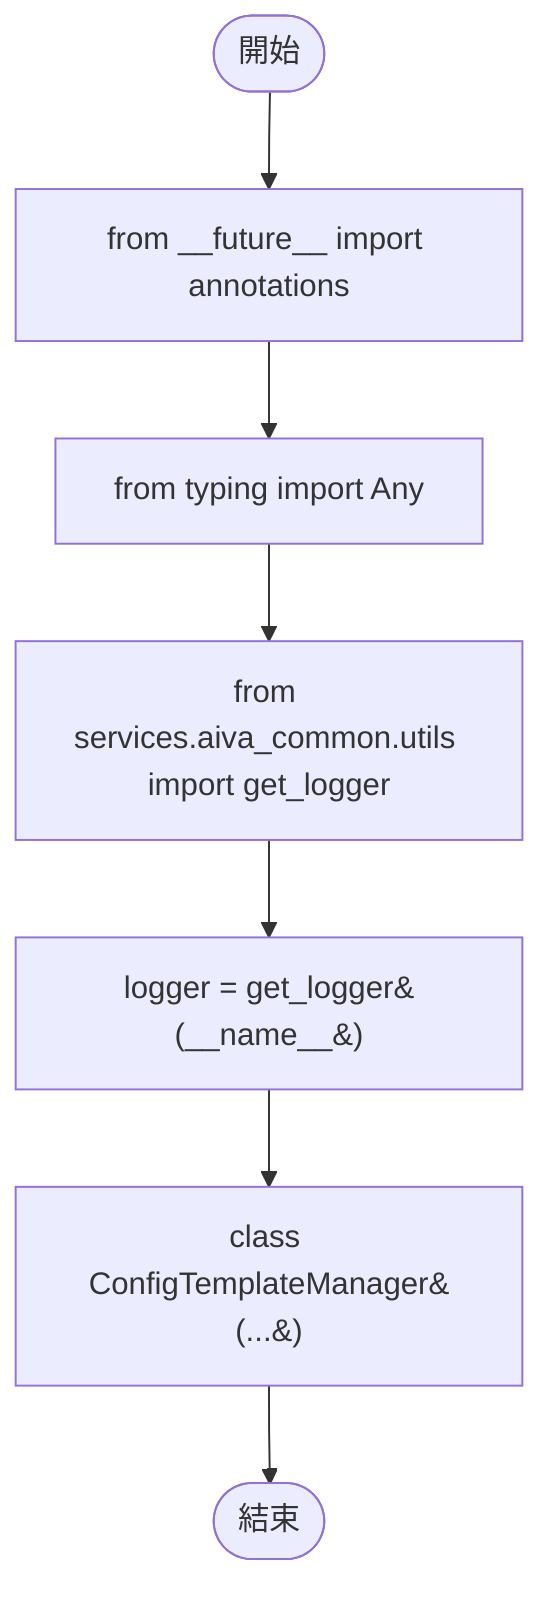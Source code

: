 flowchart TB
    n1([開始])
    n2([結束])
    n3[from __future__ import annotations]
    n4[from typing import Any]
    n5[from services.aiva_common.utils import get_logger]
    n6[logger = get_logger&#40;__name__&#41;]
    n7[class ConfigTemplateManager&#40;...&#41;]
    n1 --> n3
    n3 --> n4
    n4 --> n5
    n5 --> n6
    n6 --> n7
    n7 --> n2